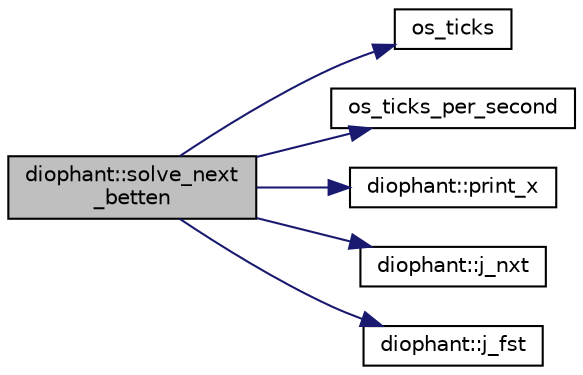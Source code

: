 digraph "diophant::solve_next_betten"
{
  edge [fontname="Helvetica",fontsize="10",labelfontname="Helvetica",labelfontsize="10"];
  node [fontname="Helvetica",fontsize="10",shape=record];
  rankdir="LR";
  Node797 [label="diophant::solve_next\l_betten",height=0.2,width=0.4,color="black", fillcolor="grey75", style="filled", fontcolor="black"];
  Node797 -> Node798 [color="midnightblue",fontsize="10",style="solid",fontname="Helvetica"];
  Node798 [label="os_ticks",height=0.2,width=0.4,color="black", fillcolor="white", style="filled",URL="$d5/db4/io__and__os_8h.html#a3da6d2b09e35d569adb7101dffcb5224"];
  Node797 -> Node799 [color="midnightblue",fontsize="10",style="solid",fontname="Helvetica"];
  Node799 [label="os_ticks_per_second",height=0.2,width=0.4,color="black", fillcolor="white", style="filled",URL="$d5/db4/io__and__os_8h.html#a1b35e7a094dfde9db39ae352c9c17042"];
  Node797 -> Node800 [color="midnightblue",fontsize="10",style="solid",fontname="Helvetica"];
  Node800 [label="diophant::print_x",height=0.2,width=0.4,color="black", fillcolor="white", style="filled",URL="$d7/d9c/classdiophant.html#a0a0960d96500c35a1632c507925dbe6e"];
  Node797 -> Node801 [color="midnightblue",fontsize="10",style="solid",fontname="Helvetica"];
  Node801 [label="diophant::j_nxt",height=0.2,width=0.4,color="black", fillcolor="white", style="filled",URL="$d7/d9c/classdiophant.html#ab7edeaceecc124fb9595d34e2f10fd29"];
  Node797 -> Node802 [color="midnightblue",fontsize="10",style="solid",fontname="Helvetica"];
  Node802 [label="diophant::j_fst",height=0.2,width=0.4,color="black", fillcolor="white", style="filled",URL="$d7/d9c/classdiophant.html#aba2e20ceb103c3f0e00667a699c25fb5"];
}
